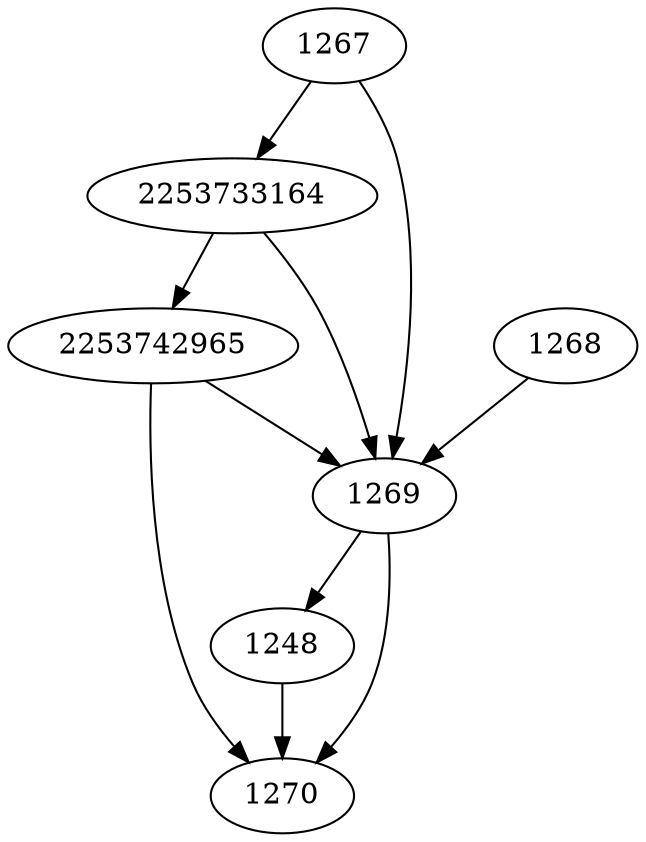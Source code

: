 strict digraph  {
1248;
2253733164;
1267;
1268;
2253742965;
1270;
1269;
1248 -> 1270;
2253733164 -> 2253742965;
2253733164 -> 1269;
1267 -> 1269;
1267 -> 2253733164;
1268 -> 1269;
2253742965 -> 1270;
2253742965 -> 1269;
1269 -> 1248;
1269 -> 1270;
}
